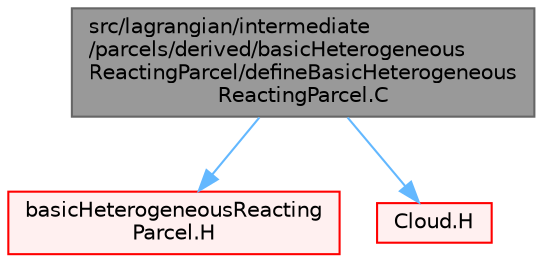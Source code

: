 digraph "src/lagrangian/intermediate/parcels/derived/basicHeterogeneousReactingParcel/defineBasicHeterogeneousReactingParcel.C"
{
 // LATEX_PDF_SIZE
  bgcolor="transparent";
  edge [fontname=Helvetica,fontsize=10,labelfontname=Helvetica,labelfontsize=10];
  node [fontname=Helvetica,fontsize=10,shape=box,height=0.2,width=0.4];
  Node1 [id="Node000001",label="src/lagrangian/intermediate\l/parcels/derived/basicHeterogeneous\lReactingParcel/defineBasicHeterogeneous\lReactingParcel.C",height=0.2,width=0.4,color="gray40", fillcolor="grey60", style="filled", fontcolor="black",tooltip=" "];
  Node1 -> Node2 [id="edge1_Node000001_Node000002",color="steelblue1",style="solid",tooltip=" "];
  Node2 [id="Node000002",label="basicHeterogeneousReacting\lParcel.H",height=0.2,width=0.4,color="red", fillcolor="#FFF0F0", style="filled",URL="$basicHeterogeneousReactingParcel_8H.html",tooltip=" "];
  Node1 -> Node95 [id="edge2_Node000001_Node000095",color="steelblue1",style="solid",tooltip=" "];
  Node95 [id="Node000095",label="Cloud.H",height=0.2,width=0.4,color="red", fillcolor="#FFF0F0", style="filled",URL="$Cloud_8H.html",tooltip=" "];
}
